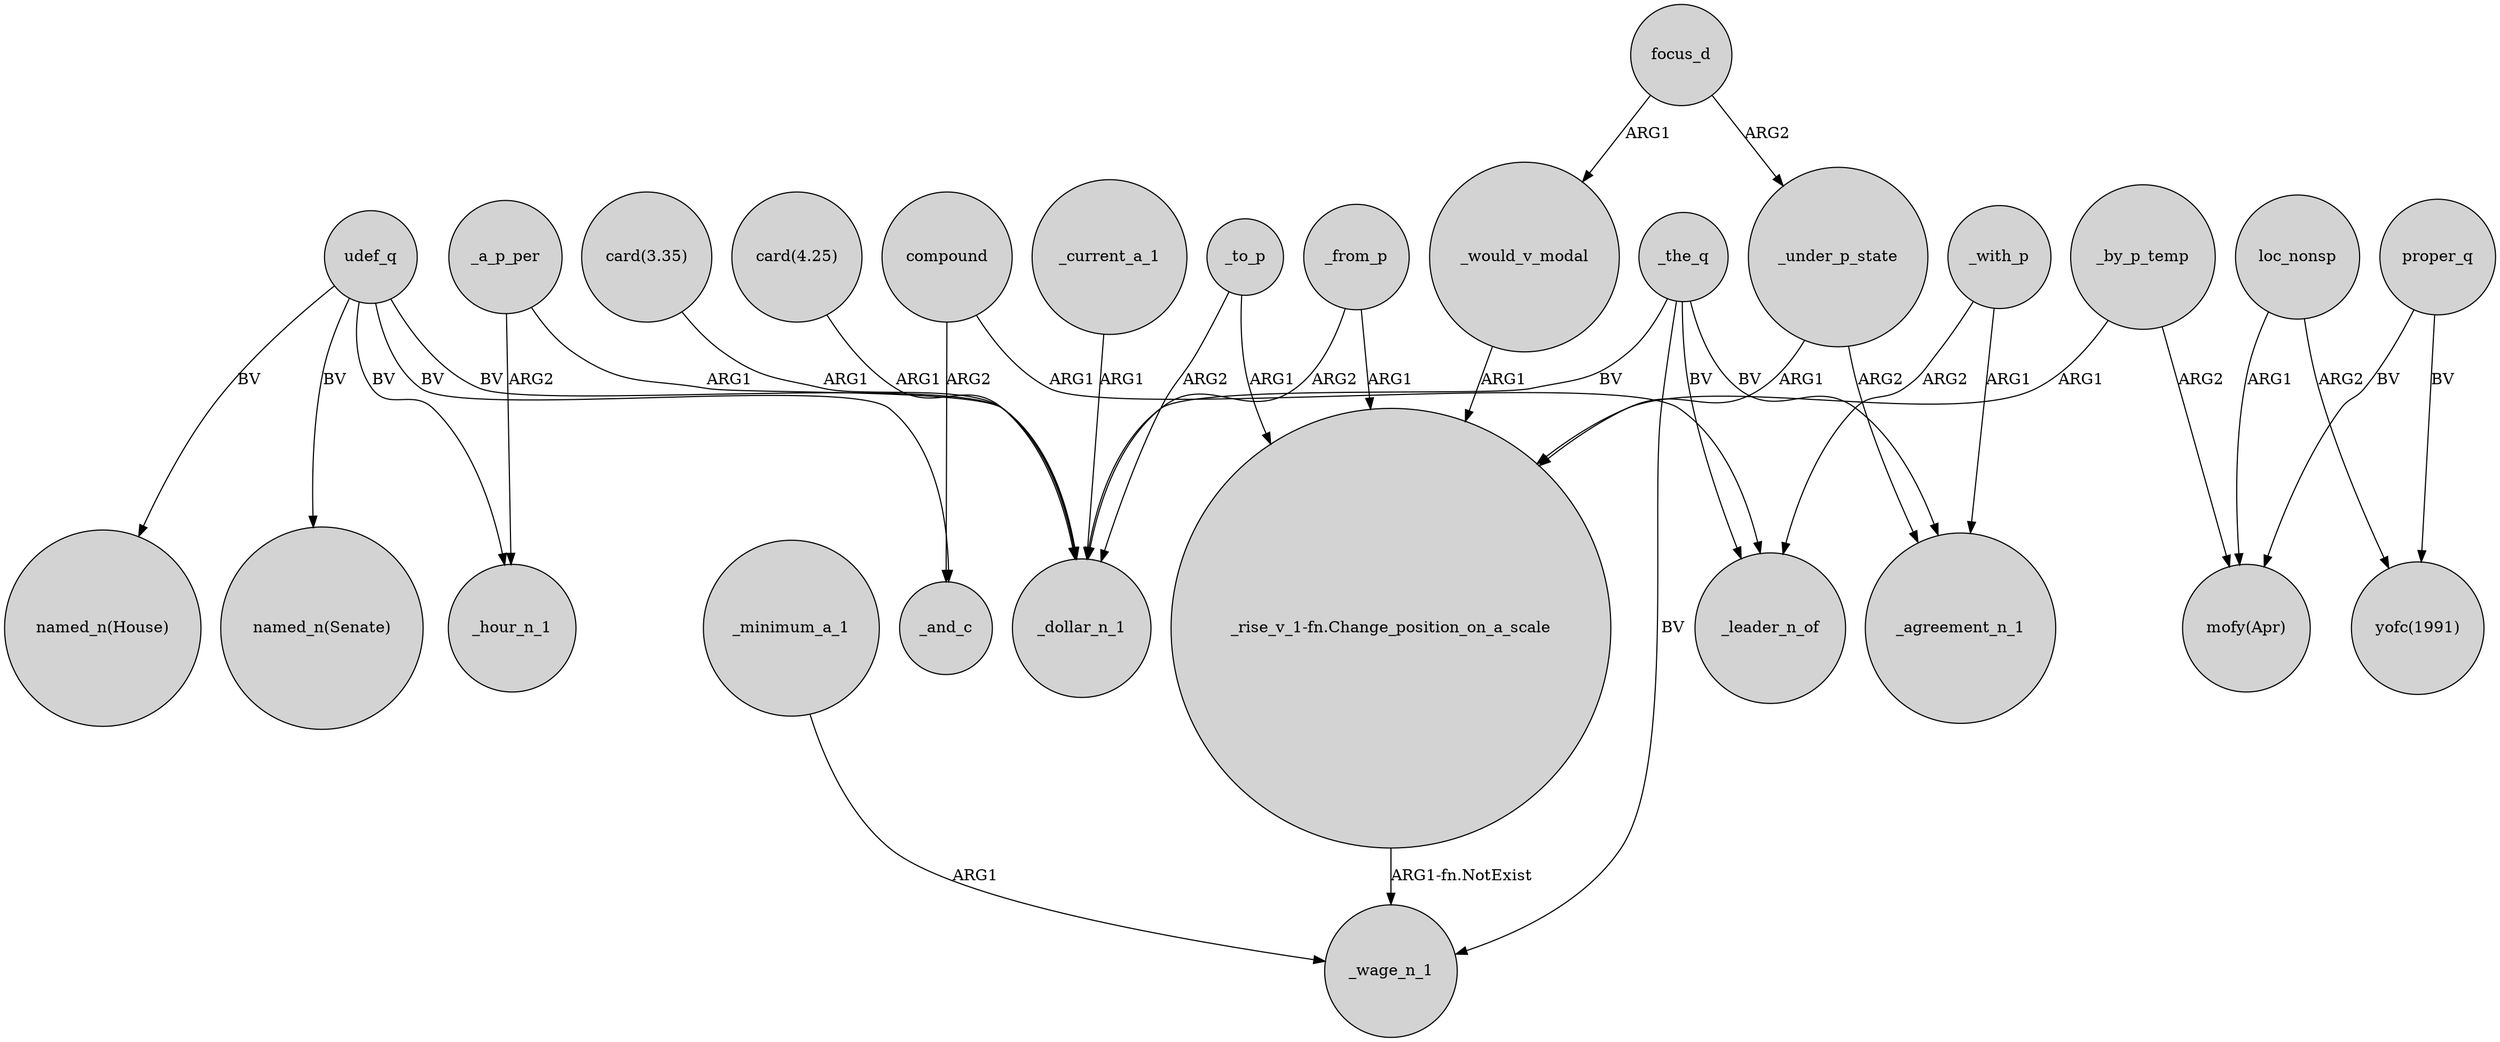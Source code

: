 digraph {
	node [shape=circle style=filled]
	udef_q -> "named_n(House)" [label=BV]
	_current_a_1 -> _dollar_n_1 [label=ARG1]
	_the_q -> _wage_n_1 [label=BV]
	_to_p -> _dollar_n_1 [label=ARG2]
	loc_nonsp -> "yofc(1991)" [label=ARG2]
	proper_q -> "yofc(1991)" [label=BV]
	focus_d -> _would_v_modal [label=ARG1]
	udef_q -> _hour_n_1 [label=BV]
	_minimum_a_1 -> _wage_n_1 [label=ARG1]
	_with_p -> _leader_n_of [label=ARG2]
	_the_q -> _dollar_n_1 [label=BV]
	compound -> _leader_n_of [label=ARG1]
	proper_q -> "mofy(Apr)" [label=BV]
	_under_p_state -> _agreement_n_1 [label=ARG2]
	_a_p_per -> _dollar_n_1 [label=ARG1]
	"card(3.35)" -> _dollar_n_1 [label=ARG1]
	compound -> _and_c [label=ARG2]
	_the_q -> _agreement_n_1 [label=BV]
	"card(4.25)" -> _dollar_n_1 [label=ARG1]
	_the_q -> _leader_n_of [label=BV]
	_by_p_temp -> "_rise_v_1-fn.Change_position_on_a_scale" [label=ARG1]
	loc_nonsp -> "mofy(Apr)" [label=ARG1]
	udef_q -> "named_n(Senate)" [label=BV]
	_under_p_state -> "_rise_v_1-fn.Change_position_on_a_scale" [label=ARG1]
	_with_p -> _agreement_n_1 [label=ARG1]
	"_rise_v_1-fn.Change_position_on_a_scale" -> _wage_n_1 [label="ARG1-fn.NotExist"]
	_a_p_per -> _hour_n_1 [label=ARG2]
	_would_v_modal -> "_rise_v_1-fn.Change_position_on_a_scale" [label=ARG1]
	_from_p -> _dollar_n_1 [label=ARG2]
	udef_q -> _and_c [label=BV]
	_to_p -> "_rise_v_1-fn.Change_position_on_a_scale" [label=ARG1]
	focus_d -> _under_p_state [label=ARG2]
	udef_q -> _dollar_n_1 [label=BV]
	_from_p -> "_rise_v_1-fn.Change_position_on_a_scale" [label=ARG1]
	_by_p_temp -> "mofy(Apr)" [label=ARG2]
}
